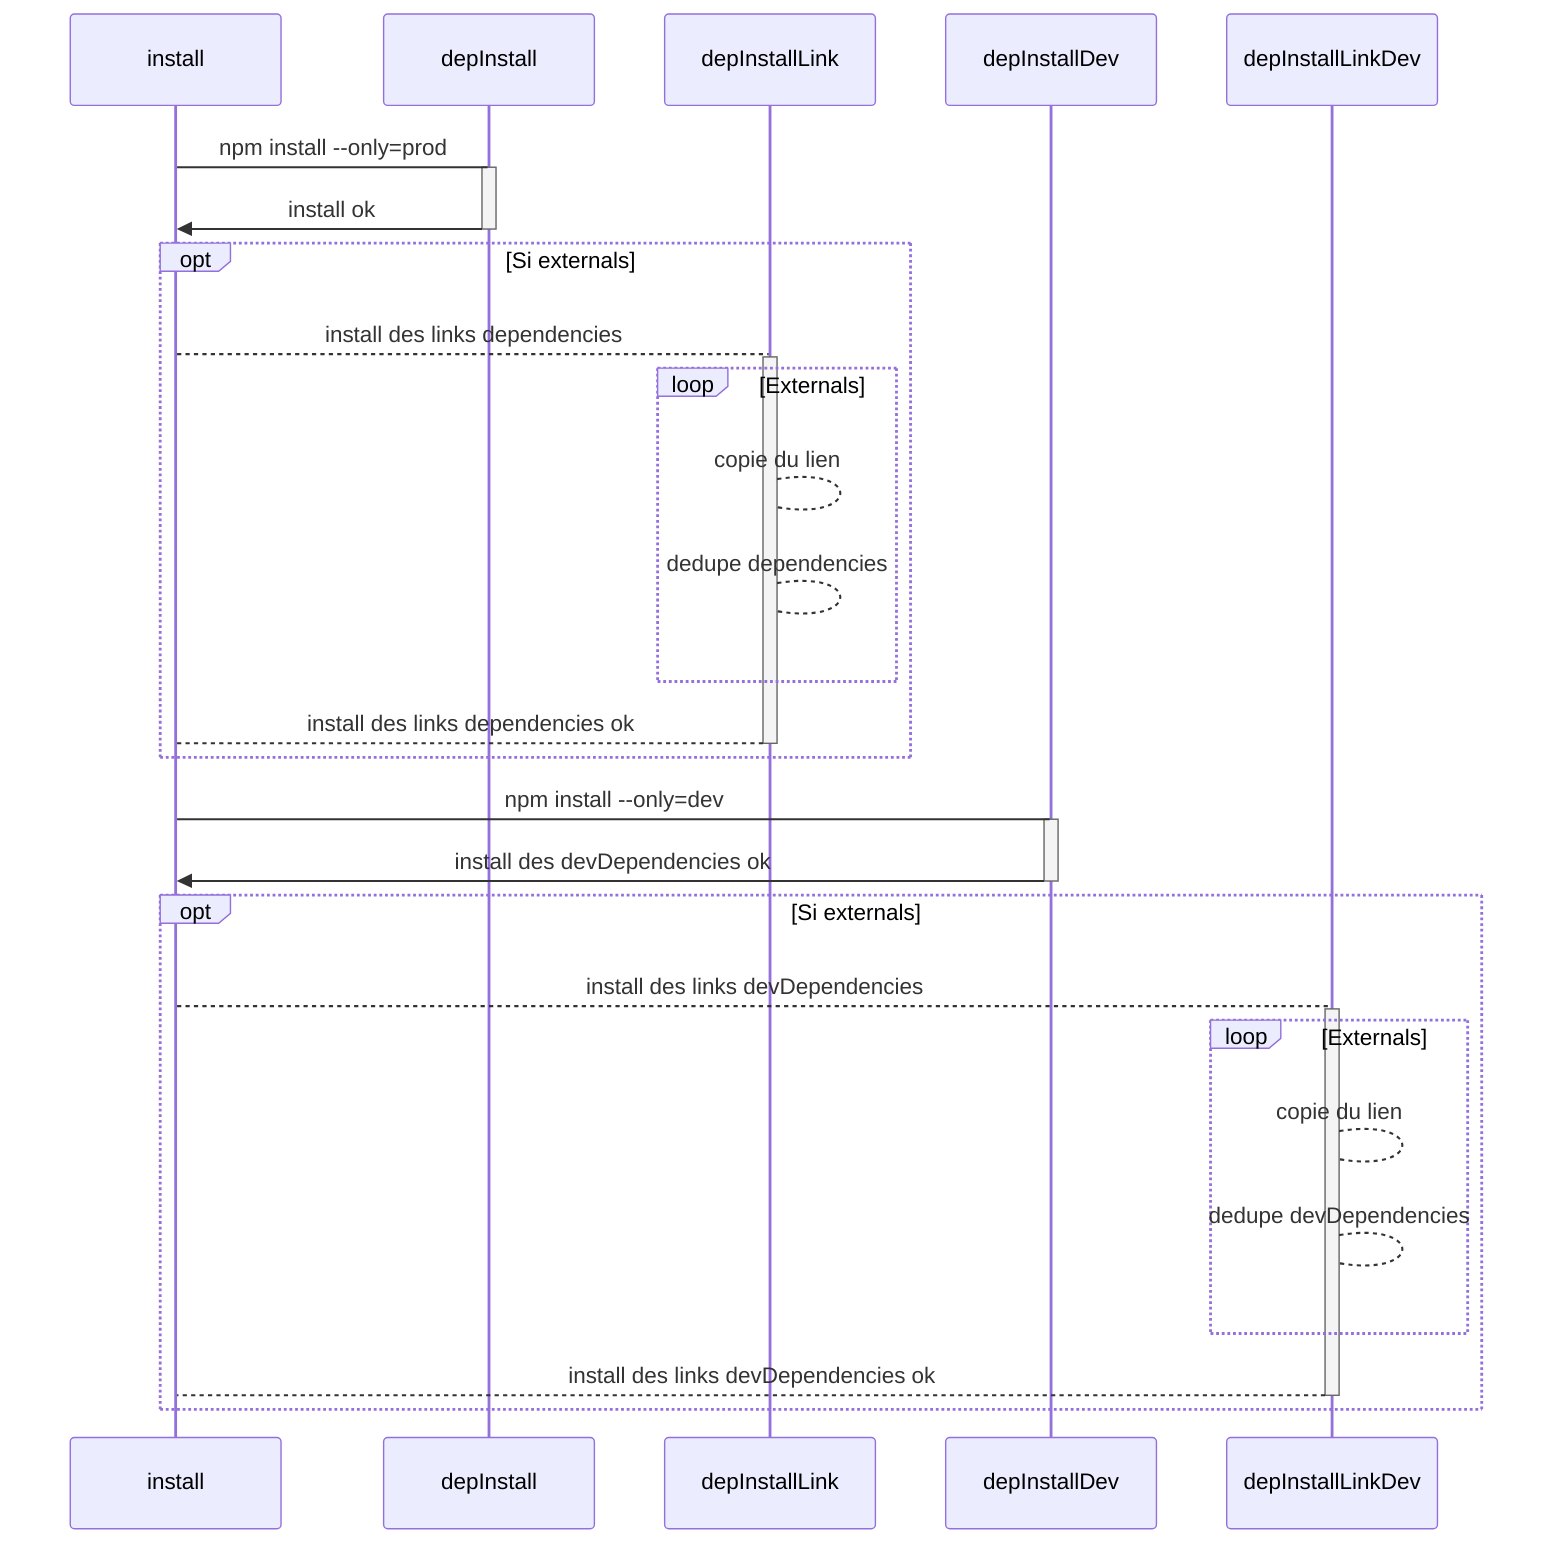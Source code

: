 sequenceDiagram
    install -> depInstall: npm install --only=prod
    activate  depInstall
    depInstall->>install: install ok
    deactivate  depInstall
    opt Si externals
        install-->depInstallLink: install des links dependencies
        activate  depInstallLink
            loop Externals
                depInstallLink-->depInstallLink:copie du lien
                depInstallLink-->depInstallLink: dedupe dependencies
            end
        depInstallLink-->install: install des links dependencies ok
        deactivate  depInstallLink
    end
    install -> depInstallDev: npm install --only=dev
    activate  depInstallDev
    depInstallDev->>install: install des devDependencies ok
    deactivate  depInstallDev
    opt Si externals
        install-->depInstallLinkDev: install des links devDependencies
        activate  depInstallLinkDev
            loop Externals
                depInstallLinkDev-->depInstallLinkDev:copie du lien
                depInstallLinkDev-->depInstallLinkDev: dedupe devDependencies
            end
        depInstallLinkDev-->install: install des links devDependencies ok
        deactivate  depInstallLinkDev
    end